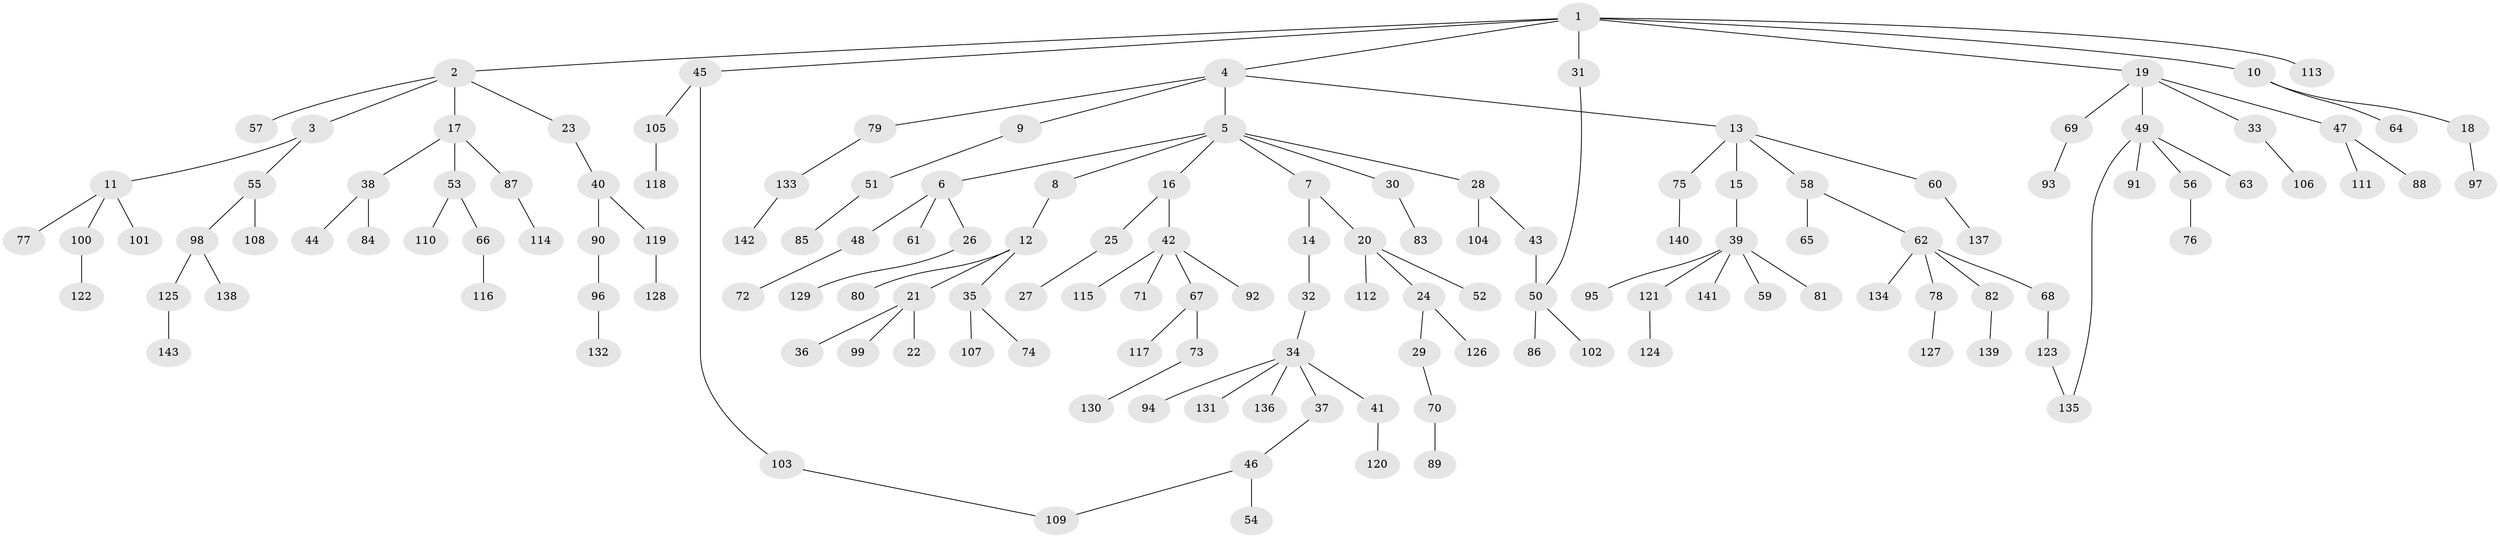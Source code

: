// coarse degree distribution, {8: 0.021052631578947368, 7: 0.010526315789473684, 4: 0.05263157894736842, 5: 0.05263157894736842, 2: 0.17894736842105263, 3: 0.11578947368421053, 6: 0.010526315789473684, 1: 0.5578947368421052}
// Generated by graph-tools (version 1.1) at 2025/23/03/03/25 07:23:33]
// undirected, 143 vertices, 145 edges
graph export_dot {
graph [start="1"]
  node [color=gray90,style=filled];
  1;
  2;
  3;
  4;
  5;
  6;
  7;
  8;
  9;
  10;
  11;
  12;
  13;
  14;
  15;
  16;
  17;
  18;
  19;
  20;
  21;
  22;
  23;
  24;
  25;
  26;
  27;
  28;
  29;
  30;
  31;
  32;
  33;
  34;
  35;
  36;
  37;
  38;
  39;
  40;
  41;
  42;
  43;
  44;
  45;
  46;
  47;
  48;
  49;
  50;
  51;
  52;
  53;
  54;
  55;
  56;
  57;
  58;
  59;
  60;
  61;
  62;
  63;
  64;
  65;
  66;
  67;
  68;
  69;
  70;
  71;
  72;
  73;
  74;
  75;
  76;
  77;
  78;
  79;
  80;
  81;
  82;
  83;
  84;
  85;
  86;
  87;
  88;
  89;
  90;
  91;
  92;
  93;
  94;
  95;
  96;
  97;
  98;
  99;
  100;
  101;
  102;
  103;
  104;
  105;
  106;
  107;
  108;
  109;
  110;
  111;
  112;
  113;
  114;
  115;
  116;
  117;
  118;
  119;
  120;
  121;
  122;
  123;
  124;
  125;
  126;
  127;
  128;
  129;
  130;
  131;
  132;
  133;
  134;
  135;
  136;
  137;
  138;
  139;
  140;
  141;
  142;
  143;
  1 -- 2;
  1 -- 4;
  1 -- 10;
  1 -- 19;
  1 -- 31;
  1 -- 45;
  1 -- 113;
  2 -- 3;
  2 -- 17;
  2 -- 23;
  2 -- 57;
  3 -- 11;
  3 -- 55;
  4 -- 5;
  4 -- 9;
  4 -- 13;
  4 -- 79;
  5 -- 6;
  5 -- 7;
  5 -- 8;
  5 -- 16;
  5 -- 28;
  5 -- 30;
  6 -- 26;
  6 -- 48;
  6 -- 61;
  7 -- 14;
  7 -- 20;
  8 -- 12;
  9 -- 51;
  10 -- 18;
  10 -- 64;
  11 -- 77;
  11 -- 100;
  11 -- 101;
  12 -- 21;
  12 -- 35;
  12 -- 80;
  13 -- 15;
  13 -- 58;
  13 -- 60;
  13 -- 75;
  14 -- 32;
  15 -- 39;
  16 -- 25;
  16 -- 42;
  17 -- 38;
  17 -- 53;
  17 -- 87;
  18 -- 97;
  19 -- 33;
  19 -- 47;
  19 -- 49;
  19 -- 69;
  20 -- 24;
  20 -- 52;
  20 -- 112;
  21 -- 22;
  21 -- 36;
  21 -- 99;
  23 -- 40;
  24 -- 29;
  24 -- 126;
  25 -- 27;
  26 -- 129;
  28 -- 43;
  28 -- 104;
  29 -- 70;
  30 -- 83;
  31 -- 50;
  32 -- 34;
  33 -- 106;
  34 -- 37;
  34 -- 41;
  34 -- 94;
  34 -- 131;
  34 -- 136;
  35 -- 74;
  35 -- 107;
  37 -- 46;
  38 -- 44;
  38 -- 84;
  39 -- 59;
  39 -- 81;
  39 -- 95;
  39 -- 121;
  39 -- 141;
  40 -- 90;
  40 -- 119;
  41 -- 120;
  42 -- 67;
  42 -- 71;
  42 -- 92;
  42 -- 115;
  43 -- 50;
  45 -- 103;
  45 -- 105;
  46 -- 54;
  46 -- 109;
  47 -- 88;
  47 -- 111;
  48 -- 72;
  49 -- 56;
  49 -- 63;
  49 -- 91;
  49 -- 135;
  50 -- 86;
  50 -- 102;
  51 -- 85;
  53 -- 66;
  53 -- 110;
  55 -- 98;
  55 -- 108;
  56 -- 76;
  58 -- 62;
  58 -- 65;
  60 -- 137;
  62 -- 68;
  62 -- 78;
  62 -- 82;
  62 -- 134;
  66 -- 116;
  67 -- 73;
  67 -- 117;
  68 -- 123;
  69 -- 93;
  70 -- 89;
  73 -- 130;
  75 -- 140;
  78 -- 127;
  79 -- 133;
  82 -- 139;
  87 -- 114;
  90 -- 96;
  96 -- 132;
  98 -- 125;
  98 -- 138;
  100 -- 122;
  103 -- 109;
  105 -- 118;
  119 -- 128;
  121 -- 124;
  123 -- 135;
  125 -- 143;
  133 -- 142;
}
